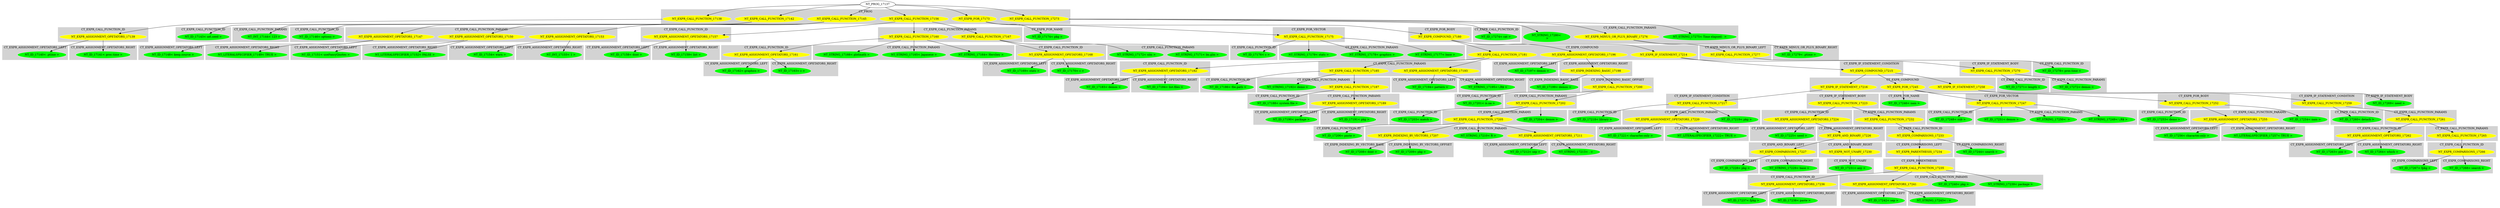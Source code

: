 digraph {

subgraph cluster0 {
 node [style=filled,color=white];
 style=filled;
 color=lightgrey;
 label = "CT_PROG";

"NT_EXPR_CALL_FUNCTION_17138"
 [fillcolor = yellow]
"NT_EXPR_CALL_FUNCTION_17142"
 [fillcolor = yellow]
"NT_EXPR_CALL_FUNCTION_17145"
 [fillcolor = yellow]
"NT_EXPR_CALL_FUNCTION_17156"
 [fillcolor = yellow]
"NT_EXPR_FOR_17173"
 [fillcolor = yellow]
"NT_EXPR_CALL_FUNCTION_17273"
 [fillcolor = yellow]
}
"NT_PROG_17137"->"NT_EXPR_CALL_FUNCTION_17138"
subgraph cluster1 {
 node [style=filled,color=white];
 style=filled;
 color=lightgrey;
 label = "CT_EXPR_CALL_FUNCTION_ID";

"NT_EXPR_ASSIGNMENT_OPETATORS_17139"
 [fillcolor = yellow]
}
"NT_EXPR_CALL_FUNCTION_17138"->"NT_EXPR_ASSIGNMENT_OPETATORS_17139"
subgraph cluster2 {
 node [style=filled,color=white];
 style=filled;
 color=lightgrey;
 label = "CT_EXPR_ASSIGNMENT_OPETATORS_LEFT";

"NT_ID_17140< .ptime >"
 [fillcolor = green]
}
subgraph cluster3 {
 node [style=filled,color=white];
 style=filled;
 color=lightgrey;
 label = "CT_EXPR_ASSIGNMENT_OPETATORS_RIGHT";

"NT_ID_17141< proc.time >"
 [fillcolor = green]
}
"NT_EXPR_ASSIGNMENT_OPETATORS_17139"->"NT_ID_17140< .ptime >"
"NT_EXPR_ASSIGNMENT_OPETATORS_17139"->"NT_ID_17141< proc.time >"
"NT_PROG_17137"->"NT_EXPR_CALL_FUNCTION_17142"
subgraph cluster4 {
 node [style=filled,color=white];
 style=filled;
 color=lightgrey;
 label = "CT_EXPR_CALL_FUNCTION_ID";

"NT_ID_17143< set.seed >"
 [fillcolor = green]
}
subgraph cluster5 {
 node [style=filled,color=white];
 style=filled;
 color=lightgrey;
 label = "CT_EXPR_CALL_FUNCTION_PARAMS";

"NT_INT_17144< 123 >"
 [fillcolor = green]
}
"NT_EXPR_CALL_FUNCTION_17142"->"NT_ID_17143< set.seed >"
"NT_EXPR_CALL_FUNCTION_17142"->"NT_INT_17144< 123 >"
"NT_PROG_17137"->"NT_EXPR_CALL_FUNCTION_17145"
subgraph cluster6 {
 node [style=filled,color=white];
 style=filled;
 color=lightgrey;
 label = "CT_EXPR_CALL_FUNCTION_ID";

"NT_ID_17146< options >"
 [fillcolor = green]
}
subgraph cluster7 {
 node [style=filled,color=white];
 style=filled;
 color=lightgrey;
 label = "CT_EXPR_CALL_FUNCTION_PARAMS";

"NT_EXPR_ASSIGNMENT_OPETATORS_17147"
 [fillcolor = yellow]
"NT_EXPR_ASSIGNMENT_OPETATORS_17150"
 [fillcolor = yellow]
"NT_EXPR_ASSIGNMENT_OPETATORS_17153"
 [fillcolor = yellow]
}
"NT_EXPR_CALL_FUNCTION_17145"->"NT_ID_17146< options >"
"NT_EXPR_CALL_FUNCTION_17145"->"NT_EXPR_ASSIGNMENT_OPETATORS_17147"
subgraph cluster8 {
 node [style=filled,color=white];
 style=filled;
 color=lightgrey;
 label = "CT_EXPR_ASSIGNMENT_OPETATORS_LEFT";

"NT_ID_17148< keep.source >"
 [fillcolor = green]
}
subgraph cluster9 {
 node [style=filled,color=white];
 style=filled;
 color=lightgrey;
 label = "CT_EXPR_ASSIGNMENT_OPETATORS_RIGHT";

"NT_LITERALSPECIFIER_17149< TRUE >"
 [fillcolor = green]
}
"NT_EXPR_ASSIGNMENT_OPETATORS_17147"->"NT_ID_17148< keep.source >"
"NT_EXPR_ASSIGNMENT_OPETATORS_17147"->"NT_LITERALSPECIFIER_17149< TRUE >"
"NT_EXPR_CALL_FUNCTION_17145"->"NT_EXPR_ASSIGNMENT_OPETATORS_17150"
subgraph cluster10 {
 node [style=filled,color=white];
 style=filled;
 color=lightgrey;
 label = "CT_EXPR_ASSIGNMENT_OPETATORS_LEFT";

"NT_ID_17151< useFancyQuotes >"
 [fillcolor = green]
}
subgraph cluster11 {
 node [style=filled,color=white];
 style=filled;
 color=lightgrey;
 label = "CT_EXPR_ASSIGNMENT_OPETATORS_RIGHT";

"NT_LITERALSPECIFIER_17152< FALSE >"
 [fillcolor = green]
}
"NT_EXPR_ASSIGNMENT_OPETATORS_17150"->"NT_ID_17151< useFancyQuotes >"
"NT_EXPR_ASSIGNMENT_OPETATORS_17150"->"NT_LITERALSPECIFIER_17152< FALSE >"
"NT_EXPR_CALL_FUNCTION_17145"->"NT_EXPR_ASSIGNMENT_OPETATORS_17153"
subgraph cluster12 {
 node [style=filled,color=white];
 style=filled;
 color=lightgrey;
 label = "CT_EXPR_ASSIGNMENT_OPETATORS_LEFT";

"NT_ID_17154< warn >"
 [fillcolor = green]
}
subgraph cluster13 {
 node [style=filled,color=white];
 style=filled;
 color=lightgrey;
 label = "CT_EXPR_ASSIGNMENT_OPETATORS_RIGHT";

"NT_INT_17155< 1 >"
 [fillcolor = green]
}
"NT_EXPR_ASSIGNMENT_OPETATORS_17153"->"NT_ID_17154< warn >"
"NT_EXPR_ASSIGNMENT_OPETATORS_17153"->"NT_INT_17155< 1 >"
"NT_PROG_17137"->"NT_EXPR_CALL_FUNCTION_17156"
subgraph cluster14 {
 node [style=filled,color=white];
 style=filled;
 color=lightgrey;
 label = "CT_EXPR_CALL_FUNCTION_ID";

"NT_EXPR_ASSIGNMENT_OPETATORS_17157"
 [fillcolor = yellow]
}
subgraph cluster15 {
 node [style=filled,color=white];
 style=filled;
 color=lightgrey;
 label = "CT_EXPR_CALL_FUNCTION_PARAMS";

"NT_EXPR_CALL_FUNCTION_17160"
 [fillcolor = yellow]
"NT_EXPR_CALL_FUNCTION_17167"
 [fillcolor = yellow]
}
"NT_EXPR_CALL_FUNCTION_17156"->"NT_EXPR_ASSIGNMENT_OPETATORS_17157"
subgraph cluster16 {
 node [style=filled,color=white];
 style=filled;
 color=lightgrey;
 label = "CT_EXPR_ASSIGNMENT_OPETATORS_LEFT";

"NT_ID_17158< dont >"
 [fillcolor = green]
}
subgraph cluster17 {
 node [style=filled,color=white];
 style=filled;
 color=lightgrey;
 label = "CT_EXPR_ASSIGNMENT_OPETATORS_RIGHT";

"NT_ID_17159< list >"
 [fillcolor = green]
}
"NT_EXPR_ASSIGNMENT_OPETATORS_17157"->"NT_ID_17158< dont >"
"NT_EXPR_ASSIGNMENT_OPETATORS_17157"->"NT_ID_17159< list >"
"NT_EXPR_CALL_FUNCTION_17156"->"NT_EXPR_CALL_FUNCTION_17160"
subgraph cluster18 {
 node [style=filled,color=white];
 style=filled;
 color=lightgrey;
 label = "CT_EXPR_CALL_FUNCTION_ID";

"NT_EXPR_ASSIGNMENT_OPETATORS_17161"
 [fillcolor = yellow]
}
subgraph cluster19 {
 node [style=filled,color=white];
 style=filled;
 color=lightgrey;
 label = "CT_EXPR_CALL_FUNCTION_PARAMS";

"NT_STRING_17164< Hershey >"
 [fillcolor = green]
"NT_STRING_17165< Japanese >"
 [fillcolor = green]
"NT_STRING_17166< plotmath >"
 [fillcolor = green]
}
"NT_EXPR_CALL_FUNCTION_17160"->"NT_EXPR_ASSIGNMENT_OPETATORS_17161"
subgraph cluster20 {
 node [style=filled,color=white];
 style=filled;
 color=lightgrey;
 label = "CT_EXPR_ASSIGNMENT_OPETATORS_LEFT";

"NT_ID_17162< graphics >"
 [fillcolor = green]
}
subgraph cluster21 {
 node [style=filled,color=white];
 style=filled;
 color=lightgrey;
 label = "CT_EXPR_ASSIGNMENT_OPETATORS_RIGHT";

"NT_ID_17163< c >"
 [fillcolor = green]
}
"NT_EXPR_ASSIGNMENT_OPETATORS_17161"->"NT_ID_17162< graphics >"
"NT_EXPR_ASSIGNMENT_OPETATORS_17161"->"NT_ID_17163< c >"
"NT_EXPR_CALL_FUNCTION_17160"->"NT_STRING_17164< Hershey >"
"NT_EXPR_CALL_FUNCTION_17160"->"NT_STRING_17165< Japanese >"
"NT_EXPR_CALL_FUNCTION_17160"->"NT_STRING_17166< plotmath >"
"NT_EXPR_CALL_FUNCTION_17156"->"NT_EXPR_CALL_FUNCTION_17167"
subgraph cluster22 {
 node [style=filled,color=white];
 style=filled;
 color=lightgrey;
 label = "CT_EXPR_CALL_FUNCTION_ID";

"NT_EXPR_ASSIGNMENT_OPETATORS_17168"
 [fillcolor = yellow]
}
subgraph cluster23 {
 node [style=filled,color=white];
 style=filled;
 color=lightgrey;
 label = "CT_EXPR_CALL_FUNCTION_PARAMS";

"NT_STRING_17171< lm.glm >"
 [fillcolor = green]
"NT_STRING_17172< nlm >"
 [fillcolor = green]
}
"NT_EXPR_CALL_FUNCTION_17167"->"NT_EXPR_ASSIGNMENT_OPETATORS_17168"
subgraph cluster24 {
 node [style=filled,color=white];
 style=filled;
 color=lightgrey;
 label = "CT_EXPR_ASSIGNMENT_OPETATORS_LEFT";

"NT_ID_17169< stats >"
 [fillcolor = green]
}
subgraph cluster25 {
 node [style=filled,color=white];
 style=filled;
 color=lightgrey;
 label = "CT_EXPR_ASSIGNMENT_OPETATORS_RIGHT";

"NT_ID_17170< c >"
 [fillcolor = green]
}
"NT_EXPR_ASSIGNMENT_OPETATORS_17168"->"NT_ID_17169< stats >"
"NT_EXPR_ASSIGNMENT_OPETATORS_17168"->"NT_ID_17170< c >"
"NT_EXPR_CALL_FUNCTION_17167"->"NT_STRING_17171< lm.glm >"
"NT_EXPR_CALL_FUNCTION_17167"->"NT_STRING_17172< nlm >"
"NT_PROG_17137"->"NT_EXPR_FOR_17173"
subgraph cluster26 {
 node [style=filled,color=white];
 style=filled;
 color=lightgrey;
 label = "CT_EXPR_FOR_NAME";

"NT_ID_17174< pkg >"
 [fillcolor = green]
}
subgraph cluster27 {
 node [style=filled,color=white];
 style=filled;
 color=lightgrey;
 label = "CT_EXPR_FOR_VECTOR";

"NT_EXPR_CALL_FUNCTION_17175"
 [fillcolor = yellow]
}
subgraph cluster28 {
 node [style=filled,color=white];
 style=filled;
 color=lightgrey;
 label = "CT_EXPR_FOR_BODY";

"NT_EXPR_COMPOUND_17180"
 [fillcolor = yellow]
}
"NT_EXPR_FOR_17173"->"NT_ID_17174< pkg >"
"NT_EXPR_FOR_17173"->"NT_EXPR_CALL_FUNCTION_17175"
subgraph cluster29 {
 node [style=filled,color=white];
 style=filled;
 color=lightgrey;
 label = "CT_EXPR_CALL_FUNCTION_ID";

"NT_ID_17176< c >"
 [fillcolor = green]
}
subgraph cluster30 {
 node [style=filled,color=white];
 style=filled;
 color=lightgrey;
 label = "CT_EXPR_CALL_FUNCTION_PARAMS";

"NT_STRING_17177< base >"
 [fillcolor = green]
"NT_STRING_17178< graphics >"
 [fillcolor = green]
"NT_STRING_17179< stats >"
 [fillcolor = green]
}
"NT_EXPR_CALL_FUNCTION_17175"->"NT_ID_17176< c >"
"NT_EXPR_CALL_FUNCTION_17175"->"NT_STRING_17177< base >"
"NT_EXPR_CALL_FUNCTION_17175"->"NT_STRING_17178< graphics >"
"NT_EXPR_CALL_FUNCTION_17175"->"NT_STRING_17179< stats >"
"NT_EXPR_FOR_17173"->"NT_EXPR_COMPOUND_17180"
subgraph cluster31 {
 node [style=filled,color=white];
 style=filled;
 color=lightgrey;
 label = "CT_EXPR_COMPOUND";

"NT_EXPR_CALL_FUNCTION_17181"
 [fillcolor = yellow]
"NT_EXPR_ASSIGNMENT_OPETATORS_17196"
 [fillcolor = yellow]
"NT_EXPR_IF_STATEMENT_17214"
 [fillcolor = yellow]
}
"NT_EXPR_COMPOUND_17180"->"NT_EXPR_CALL_FUNCTION_17181"
subgraph cluster32 {
 node [style=filled,color=white];
 style=filled;
 color=lightgrey;
 label = "CT_EXPR_CALL_FUNCTION_ID";

"NT_EXPR_ASSIGNMENT_OPETATORS_17182"
 [fillcolor = yellow]
}
subgraph cluster33 {
 node [style=filled,color=white];
 style=filled;
 color=lightgrey;
 label = "CT_EXPR_CALL_FUNCTION_PARAMS";

"NT_EXPR_CALL_FUNCTION_17185"
 [fillcolor = yellow]
"NT_EXPR_ASSIGNMENT_OPETATORS_17193"
 [fillcolor = yellow]
}
"NT_EXPR_CALL_FUNCTION_17181"->"NT_EXPR_ASSIGNMENT_OPETATORS_17182"
subgraph cluster34 {
 node [style=filled,color=white];
 style=filled;
 color=lightgrey;
 label = "CT_EXPR_ASSIGNMENT_OPETATORS_LEFT";

"NT_ID_17183< demos >"
 [fillcolor = green]
}
subgraph cluster35 {
 node [style=filled,color=white];
 style=filled;
 color=lightgrey;
 label = "CT_EXPR_ASSIGNMENT_OPETATORS_RIGHT";

"NT_ID_17184< list.files >"
 [fillcolor = green]
}
"NT_EXPR_ASSIGNMENT_OPETATORS_17182"->"NT_ID_17183< demos >"
"NT_EXPR_ASSIGNMENT_OPETATORS_17182"->"NT_ID_17184< list.files >"
"NT_EXPR_CALL_FUNCTION_17181"->"NT_EXPR_CALL_FUNCTION_17185"
subgraph cluster36 {
 node [style=filled,color=white];
 style=filled;
 color=lightgrey;
 label = "CT_EXPR_CALL_FUNCTION_ID";

"NT_ID_17186< file.path >"
 [fillcolor = green]
}
subgraph cluster37 {
 node [style=filled,color=white];
 style=filled;
 color=lightgrey;
 label = "CT_EXPR_CALL_FUNCTION_PARAMS";

"NT_EXPR_CALL_FUNCTION_17187"
 [fillcolor = yellow]
"NT_STRING_17192< demo >"
 [fillcolor = green]
}
"NT_EXPR_CALL_FUNCTION_17185"->"NT_ID_17186< file.path >"
"NT_EXPR_CALL_FUNCTION_17185"->"NT_EXPR_CALL_FUNCTION_17187"
subgraph cluster38 {
 node [style=filled,color=white];
 style=filled;
 color=lightgrey;
 label = "CT_EXPR_CALL_FUNCTION_ID";

"NT_ID_17188< system.file >"
 [fillcolor = green]
}
subgraph cluster39 {
 node [style=filled,color=white];
 style=filled;
 color=lightgrey;
 label = "CT_EXPR_CALL_FUNCTION_PARAMS";

"NT_EXPR_ASSIGNMENT_OPETATORS_17189"
 [fillcolor = yellow]
}
"NT_EXPR_CALL_FUNCTION_17187"->"NT_ID_17188< system.file >"
"NT_EXPR_CALL_FUNCTION_17187"->"NT_EXPR_ASSIGNMENT_OPETATORS_17189"
subgraph cluster40 {
 node [style=filled,color=white];
 style=filled;
 color=lightgrey;
 label = "CT_EXPR_ASSIGNMENT_OPETATORS_LEFT";

"NT_ID_17190< package >"
 [fillcolor = green]
}
subgraph cluster41 {
 node [style=filled,color=white];
 style=filled;
 color=lightgrey;
 label = "CT_EXPR_ASSIGNMENT_OPETATORS_RIGHT";

"NT_ID_17191< pkg >"
 [fillcolor = green]
}
"NT_EXPR_ASSIGNMENT_OPETATORS_17189"->"NT_ID_17190< package >"
"NT_EXPR_ASSIGNMENT_OPETATORS_17189"->"NT_ID_17191< pkg >"
"NT_EXPR_CALL_FUNCTION_17185"->"NT_STRING_17192< demo >"
"NT_EXPR_CALL_FUNCTION_17181"->"NT_EXPR_ASSIGNMENT_OPETATORS_17193"
subgraph cluster42 {
 node [style=filled,color=white];
 style=filled;
 color=lightgrey;
 label = "CT_EXPR_ASSIGNMENT_OPETATORS_LEFT";

"NT_ID_17194< pattern >"
 [fillcolor = green]
}
subgraph cluster43 {
 node [style=filled,color=white];
 style=filled;
 color=lightgrey;
 label = "CT_EXPR_ASSIGNMENT_OPETATORS_RIGHT";

"NT_STRING_17195< \\.R$ >"
 [fillcolor = green]
}
"NT_EXPR_ASSIGNMENT_OPETATORS_17193"->"NT_ID_17194< pattern >"
"NT_EXPR_ASSIGNMENT_OPETATORS_17193"->"NT_STRING_17195< \\.R$ >"
"NT_EXPR_COMPOUND_17180"->"NT_EXPR_ASSIGNMENT_OPETATORS_17196"
subgraph cluster44 {
 node [style=filled,color=white];
 style=filled;
 color=lightgrey;
 label = "CT_EXPR_ASSIGNMENT_OPETATORS_LEFT";

"NT_ID_17197< demos >"
 [fillcolor = green]
}
subgraph cluster45 {
 node [style=filled,color=white];
 style=filled;
 color=lightgrey;
 label = "CT_EXPR_ASSIGNMENT_OPETATORS_RIGHT";

"NT_EXPR_INDEXING_BASIC_17198"
 [fillcolor = yellow]
}
"NT_EXPR_ASSIGNMENT_OPETATORS_17196"->"NT_ID_17197< demos >"
"NT_EXPR_ASSIGNMENT_OPETATORS_17196"->"NT_EXPR_INDEXING_BASIC_17198"
subgraph cluster46 {
 node [style=filled,color=white];
 style=filled;
 color=lightgrey;
 label = "CT_EXPR_INDEXING_BASIC_BASE";

"NT_ID_17199< demos >"
 [fillcolor = green]}
subgraph cluster47 {
 node [style=filled,color=white];
 style=filled;
 color=lightgrey;
 label = "CT_EXPR_INDEXING_BASIC_OFFSET";

"NT_EXPR_CALL_FUNCTION_17200"
 [fillcolor = yellow]}
"NT_EXPR_INDEXING_BASIC_17198"->"NT_ID_17199< demos >"
"NT_EXPR_INDEXING_BASIC_17198"->"NT_EXPR_CALL_FUNCTION_17200"
subgraph cluster48 {
 node [style=filled,color=white];
 style=filled;
 color=lightgrey;
 label = "CT_EXPR_CALL_FUNCTION_ID";

"NT_ID_17201< is.na >"
 [fillcolor = green]
}
subgraph cluster49 {
 node [style=filled,color=white];
 style=filled;
 color=lightgrey;
 label = "CT_EXPR_CALL_FUNCTION_PARAMS";

"NT_EXPR_CALL_FUNCTION_17202"
 [fillcolor = yellow]
}
"NT_EXPR_CALL_FUNCTION_17200"->"NT_ID_17201< is.na >"
"NT_EXPR_CALL_FUNCTION_17200"->"NT_EXPR_CALL_FUNCTION_17202"
subgraph cluster50 {
 node [style=filled,color=white];
 style=filled;
 color=lightgrey;
 label = "CT_EXPR_CALL_FUNCTION_ID";

"NT_ID_17203< match >"
 [fillcolor = green]
}
subgraph cluster51 {
 node [style=filled,color=white];
 style=filled;
 color=lightgrey;
 label = "CT_EXPR_CALL_FUNCTION_PARAMS";

"NT_ID_17204< demos >"
 [fillcolor = green]
"NT_EXPR_CALL_FUNCTION_17205"
 [fillcolor = yellow]
}
"NT_EXPR_CALL_FUNCTION_17202"->"NT_ID_17203< match >"
"NT_EXPR_CALL_FUNCTION_17202"->"NT_ID_17204< demos >"
"NT_EXPR_CALL_FUNCTION_17202"->"NT_EXPR_CALL_FUNCTION_17205"
subgraph cluster52 {
 node [style=filled,color=white];
 style=filled;
 color=lightgrey;
 label = "CT_EXPR_CALL_FUNCTION_ID";

"NT_ID_17206< paste >"
 [fillcolor = green]
}
subgraph cluster53 {
 node [style=filled,color=white];
 style=filled;
 color=lightgrey;
 label = "CT_EXPR_CALL_FUNCTION_PARAMS";

"NT_EXPR_INDEXING_BY_VECTORS_17207"
 [fillcolor = yellow]
"NT_STRING_17210< R >"
 [fillcolor = green]
"NT_EXPR_ASSIGNMENT_OPETATORS_17211"
 [fillcolor = yellow]
}
"NT_EXPR_CALL_FUNCTION_17205"->"NT_ID_17206< paste >"
"NT_EXPR_CALL_FUNCTION_17205"->"NT_EXPR_INDEXING_BY_VECTORS_17207"
subgraph cluster54 {
 node [style=filled,color=white];
 style=filled;
 color=lightgrey;
 label = "CT_EXPR_INDEXING_BY_VECTORS_BASE";

"NT_ID_17208< dont >"
 [fillcolor = green]
}
subgraph cluster55 {
 node [style=filled,color=white];
 style=filled;
 color=lightgrey;
 label = "CT_EXPR_INDEXING_BY_VECTORS_OFFSET";

"NT_ID_17209< pkg >"
 [fillcolor = green]
}
"NT_EXPR_INDEXING_BY_VECTORS_17207"->"NT_ID_17208< dont >"
"NT_EXPR_INDEXING_BY_VECTORS_17207"->"NT_ID_17209< pkg >"
"NT_EXPR_CALL_FUNCTION_17205"->"NT_STRING_17210< R >"
"NT_EXPR_CALL_FUNCTION_17205"->"NT_EXPR_ASSIGNMENT_OPETATORS_17211"
subgraph cluster56 {
 node [style=filled,color=white];
 style=filled;
 color=lightgrey;
 label = "CT_EXPR_ASSIGNMENT_OPETATORS_LEFT";

"NT_ID_17212< sep >"
 [fillcolor = green]
}
subgraph cluster57 {
 node [style=filled,color=white];
 style=filled;
 color=lightgrey;
 label = "CT_EXPR_ASSIGNMENT_OPETATORS_RIGHT";

"NT_STRING_17213< . >"
 [fillcolor = green]
}
"NT_EXPR_ASSIGNMENT_OPETATORS_17211"->"NT_ID_17212< sep >"
"NT_EXPR_ASSIGNMENT_OPETATORS_17211"->"NT_STRING_17213< . >"
"NT_EXPR_COMPOUND_17180"->"NT_EXPR_IF_STATEMENT_17214"
subgraph cluster58 {
 node [style=filled,color=white];
 style=filled;
 color=lightgrey;
 label = "CT_EXPR_IF_STATEMENT_CONDITION";

"NT_EXPR_COMPOUND_17215"
 [fillcolor = yellow]
}
subgraph cluster59 {
 node [style=filled,color=white];
 style=filled;
 color=lightgrey;
 label = "CT_EXPR_IF_STATEMENT_BODY";

"NT_EXPR_CALL_FUNCTION_17270"
 [fillcolor = yellow]
}
"NT_EXPR_IF_STATEMENT_17214"->"NT_EXPR_COMPOUND_17215"
subgraph cluster60 {
 node [style=filled,color=white];
 style=filled;
 color=lightgrey;
 label = "CT_EXPR_COMPOUND";

"NT_EXPR_IF_STATEMENT_17216"
 [fillcolor = yellow]
"NT_EXPR_FOR_17245"
 [fillcolor = yellow]
"NT_EXPR_IF_STATEMENT_17258"
 [fillcolor = yellow]
}
"NT_EXPR_COMPOUND_17215"->"NT_EXPR_IF_STATEMENT_17216"
subgraph cluster61 {
 node [style=filled,color=white];
 style=filled;
 color=lightgrey;
 label = "CT_EXPR_IF_STATEMENT_CONDITION";

"NT_EXPR_CALL_FUNCTION_17217"
 [fillcolor = yellow]
}
subgraph cluster62 {
 node [style=filled,color=white];
 style=filled;
 color=lightgrey;
 label = "CT_EXPR_IF_STATEMENT_BODY";

"NT_EXPR_CALL_FUNCTION_17223"
 [fillcolor = yellow]
}
"NT_EXPR_IF_STATEMENT_17216"->"NT_EXPR_CALL_FUNCTION_17217"
subgraph cluster63 {
 node [style=filled,color=white];
 style=filled;
 color=lightgrey;
 label = "CT_EXPR_CALL_FUNCTION_ID";

"NT_ID_17218< library >"
 [fillcolor = green]
}
subgraph cluster64 {
 node [style=filled,color=white];
 style=filled;
 color=lightgrey;
 label = "CT_EXPR_CALL_FUNCTION_PARAMS";

"NT_ID_17219< pkg >"
 [fillcolor = green]
"NT_EXPR_ASSIGNMENT_OPETATORS_17220"
 [fillcolor = yellow]
}
"NT_EXPR_CALL_FUNCTION_17217"->"NT_ID_17218< library >"
"NT_EXPR_CALL_FUNCTION_17217"->"NT_ID_17219< pkg >"
"NT_EXPR_CALL_FUNCTION_17217"->"NT_EXPR_ASSIGNMENT_OPETATORS_17220"
subgraph cluster65 {
 node [style=filled,color=white];
 style=filled;
 color=lightgrey;
 label = "CT_EXPR_ASSIGNMENT_OPETATORS_LEFT";

"NT_ID_17221< character.only >"
 [fillcolor = green]
}
subgraph cluster66 {
 node [style=filled,color=white];
 style=filled;
 color=lightgrey;
 label = "CT_EXPR_ASSIGNMENT_OPETATORS_RIGHT";

"NT_LITERALSPECIFIER_17222< TRUE >"
 [fillcolor = green]
}
"NT_EXPR_ASSIGNMENT_OPETATORS_17220"->"NT_ID_17221< character.only >"
"NT_EXPR_ASSIGNMENT_OPETATORS_17220"->"NT_LITERALSPECIFIER_17222< TRUE >"
"NT_EXPR_IF_STATEMENT_17216"->"NT_EXPR_CALL_FUNCTION_17223"
subgraph cluster67 {
 node [style=filled,color=white];
 style=filled;
 color=lightgrey;
 label = "CT_EXPR_CALL_FUNCTION_ID";

"NT_EXPR_ASSIGNMENT_OPETATORS_17224"
 [fillcolor = yellow]
}
subgraph cluster68 {
 node [style=filled,color=white];
 style=filled;
 color=lightgrey;
 label = "CT_EXPR_CALL_FUNCTION_PARAMS";

"NT_EXPR_CALL_FUNCTION_17232"
 [fillcolor = yellow]
}
"NT_EXPR_CALL_FUNCTION_17223"->"NT_EXPR_ASSIGNMENT_OPETATORS_17224"
subgraph cluster69 {
 node [style=filled,color=white];
 style=filled;
 color=lightgrey;
 label = "CT_EXPR_ASSIGNMENT_OPETATORS_LEFT";

"NT_ID_17225< need >"
 [fillcolor = green]
}
subgraph cluster70 {
 node [style=filled,color=white];
 style=filled;
 color=lightgrey;
 label = "CT_EXPR_ASSIGNMENT_OPETATORS_RIGHT";

"NT_EXPR_AND_BINARY_17226"
 [fillcolor = yellow]
}
"NT_EXPR_ASSIGNMENT_OPETATORS_17224"->"NT_ID_17225< need >"
"NT_EXPR_ASSIGNMENT_OPETATORS_17224"->"NT_EXPR_AND_BINARY_17226"
subgraph cluster71 {
 node [style=filled,color=white];
 style=filled;
 color=lightgrey;
 label = "CT_EXPR_AND_BINARY_LEFT";

"NT_EXPR_COMPARISONS_17227"
 [fillcolor = yellow]
}
subgraph cluster72 {
 node [style=filled,color=white];
 style=filled;
 color=lightgrey;
 label = "CT_EXPR_AND_BINARY_RIGHT";

"NT_EXPR_NOT_UNARY_17230"
 [fillcolor = yellow]
}
"NT_EXPR_AND_BINARY_17226"->"NT_EXPR_COMPARISONS_17227"
subgraph cluster73 {
 node [style=filled,color=white];
 style=filled;
 color=lightgrey;
 label = "CT_EXPR_COMPARISONS_LEFT";

"NT_ID_17228< pkg >"
 [fillcolor = green]
}
subgraph cluster74 {
 node [style=filled,color=white];
 style=filled;
 color=lightgrey;
 label = "CT_EXPR_COMPARISONS_RIGHT";

"NT_STRING_17229< base >"
 [fillcolor = green]
}
"NT_EXPR_COMPARISONS_17227"->"NT_ID_17228< pkg >"
"NT_EXPR_COMPARISONS_17227"->"NT_STRING_17229< base >"
"NT_EXPR_AND_BINARY_17226"->"NT_EXPR_NOT_UNARY_17230"
subgraph cluster75 {
 node [style=filled,color=white];
 style=filled;
 color=lightgrey;
 label = "CT_EXPR_NOT_UNARY";

"NT_ID_17231< any >"
 [fillcolor = green]
}
"NT_EXPR_NOT_UNARY_17230"->"NT_ID_17231< any >"
"NT_EXPR_CALL_FUNCTION_17223"->"NT_EXPR_CALL_FUNCTION_17232"
subgraph cluster76 {
 node [style=filled,color=white];
 style=filled;
 color=lightgrey;
 label = "CT_EXPR_CALL_FUNCTION_ID";

"NT_EXPR_COMPARISONS_17233"
 [fillcolor = yellow]
}
"NT_EXPR_CALL_FUNCTION_17232"->"NT_EXPR_COMPARISONS_17233"
subgraph cluster77 {
 node [style=filled,color=white];
 style=filled;
 color=lightgrey;
 label = "CT_EXPR_COMPARISONS_LEFT";

"NT_EXPR_PARENTHESIS_17234"
 [fillcolor = yellow]
}
subgraph cluster78 {
 node [style=filled,color=white];
 style=filled;
 color=lightgrey;
 label = "CT_EXPR_COMPARISONS_RIGHT";

"NT_ID_17244< search >"
 [fillcolor = green]
}
"NT_EXPR_COMPARISONS_17233"->"NT_EXPR_PARENTHESIS_17234"
subgraph cluster79 {
 node [style=filled,color=white];
 style=filled;
 color=lightgrey;
 label = "CT_EXPR_PARENTHESIS";

"NT_EXPR_CALL_FUNCTION_17235"
 [fillcolor = yellow]
}
"NT_EXPR_PARENTHESIS_17234"->"NT_EXPR_CALL_FUNCTION_17235"
subgraph cluster80 {
 node [style=filled,color=white];
 style=filled;
 color=lightgrey;
 label = "CT_EXPR_CALL_FUNCTION_ID";

"NT_EXPR_ASSIGNMENT_OPETATORS_17236"
 [fillcolor = yellow]
}
subgraph cluster81 {
 node [style=filled,color=white];
 style=filled;
 color=lightgrey;
 label = "CT_EXPR_CALL_FUNCTION_PARAMS";

"NT_STRING_17239< package >"
 [fillcolor = green]
"NT_ID_17240< pkg >"
 [fillcolor = green]
"NT_EXPR_ASSIGNMENT_OPETATORS_17241"
 [fillcolor = yellow]
}
"NT_EXPR_CALL_FUNCTION_17235"->"NT_EXPR_ASSIGNMENT_OPETATORS_17236"
subgraph cluster82 {
 node [style=filled,color=white];
 style=filled;
 color=lightgrey;
 label = "CT_EXPR_ASSIGNMENT_OPETATORS_LEFT";

"NT_ID_17237< fpkg >"
 [fillcolor = green]
}
subgraph cluster83 {
 node [style=filled,color=white];
 style=filled;
 color=lightgrey;
 label = "CT_EXPR_ASSIGNMENT_OPETATORS_RIGHT";

"NT_ID_17238< paste >"
 [fillcolor = green]
}
"NT_EXPR_ASSIGNMENT_OPETATORS_17236"->"NT_ID_17237< fpkg >"
"NT_EXPR_ASSIGNMENT_OPETATORS_17236"->"NT_ID_17238< paste >"
"NT_EXPR_CALL_FUNCTION_17235"->"NT_STRING_17239< package >"
"NT_EXPR_CALL_FUNCTION_17235"->"NT_ID_17240< pkg >"
"NT_EXPR_CALL_FUNCTION_17235"->"NT_EXPR_ASSIGNMENT_OPETATORS_17241"
subgraph cluster84 {
 node [style=filled,color=white];
 style=filled;
 color=lightgrey;
 label = "CT_EXPR_ASSIGNMENT_OPETATORS_LEFT";

"NT_ID_17242< sep >"
 [fillcolor = green]
}
subgraph cluster85 {
 node [style=filled,color=white];
 style=filled;
 color=lightgrey;
 label = "CT_EXPR_ASSIGNMENT_OPETATORS_RIGHT";

"NT_STRING_17243< : >"
 [fillcolor = green]
}
"NT_EXPR_ASSIGNMENT_OPETATORS_17241"->"NT_ID_17242< sep >"
"NT_EXPR_ASSIGNMENT_OPETATORS_17241"->"NT_STRING_17243< : >"
"NT_EXPR_COMPARISONS_17233"->"NT_ID_17244< search >"
"NT_EXPR_COMPOUND_17215"->"NT_EXPR_FOR_17245"
subgraph cluster86 {
 node [style=filled,color=white];
 style=filled;
 color=lightgrey;
 label = "CT_EXPR_FOR_NAME";

"NT_ID_17246< nam >"
 [fillcolor = green]
}
subgraph cluster87 {
 node [style=filled,color=white];
 style=filled;
 color=lightgrey;
 label = "CT_EXPR_FOR_VECTOR";

"NT_EXPR_CALL_FUNCTION_17247"
 [fillcolor = yellow]
}
subgraph cluster88 {
 node [style=filled,color=white];
 style=filled;
 color=lightgrey;
 label = "CT_EXPR_FOR_BODY";

"NT_EXPR_CALL_FUNCTION_17252"
 [fillcolor = yellow]
}
"NT_EXPR_FOR_17245"->"NT_ID_17246< nam >"
"NT_EXPR_FOR_17245"->"NT_EXPR_CALL_FUNCTION_17247"
subgraph cluster89 {
 node [style=filled,color=white];
 style=filled;
 color=lightgrey;
 label = "CT_EXPR_CALL_FUNCTION_ID";

"NT_ID_17248< sub >"
 [fillcolor = green]
}
subgraph cluster90 {
 node [style=filled,color=white];
 style=filled;
 color=lightgrey;
 label = "CT_EXPR_CALL_FUNCTION_PARAMS";

"NT_STRING_17249< \\.R$ >"
 [fillcolor = green]
"NT_STRING_17250<  >"
 [fillcolor = green]
"NT_ID_17251< demos >"
 [fillcolor = green]
}
"NT_EXPR_CALL_FUNCTION_17247"->"NT_ID_17248< sub >"
"NT_EXPR_CALL_FUNCTION_17247"->"NT_STRING_17249< \\.R$ >"
"NT_EXPR_CALL_FUNCTION_17247"->"NT_STRING_17250<  >"
"NT_EXPR_CALL_FUNCTION_17247"->"NT_ID_17251< demos >"
"NT_EXPR_FOR_17245"->"NT_EXPR_CALL_FUNCTION_17252"
subgraph cluster91 {
 node [style=filled,color=white];
 style=filled;
 color=lightgrey;
 label = "CT_EXPR_CALL_FUNCTION_ID";

"NT_ID_17253< demo >"
 [fillcolor = green]
}
subgraph cluster92 {
 node [style=filled,color=white];
 style=filled;
 color=lightgrey;
 label = "CT_EXPR_CALL_FUNCTION_PARAMS";

"NT_ID_17254< nam >"
 [fillcolor = green]
"NT_EXPR_ASSIGNMENT_OPETATORS_17255"
 [fillcolor = yellow]
}
"NT_EXPR_CALL_FUNCTION_17252"->"NT_ID_17253< demo >"
"NT_EXPR_CALL_FUNCTION_17252"->"NT_ID_17254< nam >"
"NT_EXPR_CALL_FUNCTION_17252"->"NT_EXPR_ASSIGNMENT_OPETATORS_17255"
subgraph cluster93 {
 node [style=filled,color=white];
 style=filled;
 color=lightgrey;
 label = "CT_EXPR_ASSIGNMENT_OPETATORS_LEFT";

"NT_ID_17256< character.only >"
 [fillcolor = green]
}
subgraph cluster94 {
 node [style=filled,color=white];
 style=filled;
 color=lightgrey;
 label = "CT_EXPR_ASSIGNMENT_OPETATORS_RIGHT";

"NT_LITERALSPECIFIER_17257< TRUE >"
 [fillcolor = green]
}
"NT_EXPR_ASSIGNMENT_OPETATORS_17255"->"NT_ID_17256< character.only >"
"NT_EXPR_ASSIGNMENT_OPETATORS_17255"->"NT_LITERALSPECIFIER_17257< TRUE >"
"NT_EXPR_COMPOUND_17215"->"NT_EXPR_IF_STATEMENT_17258"
subgraph cluster95 {
 node [style=filled,color=white];
 style=filled;
 color=lightgrey;
 label = "CT_EXPR_IF_STATEMENT_CONDITION";

"NT_EXPR_CALL_FUNCTION_17259"
 [fillcolor = yellow]
}
subgraph cluster96 {
 node [style=filled,color=white];
 style=filled;
 color=lightgrey;
 label = "CT_EXPR_IF_STATEMENT_BODY";

"NT_ID_17269< need >"
 [fillcolor = green]
}
"NT_EXPR_IF_STATEMENT_17258"->"NT_EXPR_CALL_FUNCTION_17259"
subgraph cluster97 {
 node [style=filled,color=white];
 style=filled;
 color=lightgrey;
 label = "CT_EXPR_CALL_FUNCTION_ID";

"NT_ID_17260< detach >"
 [fillcolor = green]
}
subgraph cluster98 {
 node [style=filled,color=white];
 style=filled;
 color=lightgrey;
 label = "CT_EXPR_CALL_FUNCTION_PARAMS";

"NT_EXPR_CALL_FUNCTION_17261"
 [fillcolor = yellow]
}
"NT_EXPR_CALL_FUNCTION_17259"->"NT_ID_17260< detach >"
"NT_EXPR_CALL_FUNCTION_17259"->"NT_EXPR_CALL_FUNCTION_17261"
subgraph cluster99 {
 node [style=filled,color=white];
 style=filled;
 color=lightgrey;
 label = "CT_EXPR_CALL_FUNCTION_ID";

"NT_EXPR_ASSIGNMENT_OPETATORS_17262"
 [fillcolor = yellow]
}
subgraph cluster100 {
 node [style=filled,color=white];
 style=filled;
 color=lightgrey;
 label = "CT_EXPR_CALL_FUNCTION_PARAMS";

"NT_EXPR_CALL_FUNCTION_17265"
 [fillcolor = yellow]
}
"NT_EXPR_CALL_FUNCTION_17261"->"NT_EXPR_ASSIGNMENT_OPETATORS_17262"
subgraph cluster101 {
 node [style=filled,color=white];
 style=filled;
 color=lightgrey;
 label = "CT_EXPR_ASSIGNMENT_OPETATORS_LEFT";

"NT_ID_17263< pos >"
 [fillcolor = green]
}
subgraph cluster102 {
 node [style=filled,color=white];
 style=filled;
 color=lightgrey;
 label = "CT_EXPR_ASSIGNMENT_OPETATORS_RIGHT";

"NT_ID_17264< which >"
 [fillcolor = green]
}
"NT_EXPR_ASSIGNMENT_OPETATORS_17262"->"NT_ID_17263< pos >"
"NT_EXPR_ASSIGNMENT_OPETATORS_17262"->"NT_ID_17264< which >"
"NT_EXPR_CALL_FUNCTION_17261"->"NT_EXPR_CALL_FUNCTION_17265"
subgraph cluster103 {
 node [style=filled,color=white];
 style=filled;
 color=lightgrey;
 label = "CT_EXPR_CALL_FUNCTION_ID";

"NT_EXPR_COMPARISONS_17266"
 [fillcolor = yellow]
}
"NT_EXPR_CALL_FUNCTION_17265"->"NT_EXPR_COMPARISONS_17266"
subgraph cluster104 {
 node [style=filled,color=white];
 style=filled;
 color=lightgrey;
 label = "CT_EXPR_COMPARISONS_LEFT";

"NT_ID_17267< fpkg >"
 [fillcolor = green]
}
subgraph cluster105 {
 node [style=filled,color=white];
 style=filled;
 color=lightgrey;
 label = "CT_EXPR_COMPARISONS_RIGHT";

"NT_ID_17268< search >"
 [fillcolor = green]
}
"NT_EXPR_COMPARISONS_17266"->"NT_ID_17267< fpkg >"
"NT_EXPR_COMPARISONS_17266"->"NT_ID_17268< search >"
"NT_EXPR_IF_STATEMENT_17258"->"NT_ID_17269< need >"
"NT_EXPR_IF_STATEMENT_17214"->"NT_EXPR_CALL_FUNCTION_17270"
subgraph cluster106 {
 node [style=filled,color=white];
 style=filled;
 color=lightgrey;
 label = "CT_EXPR_CALL_FUNCTION_ID";

"NT_ID_17271< length >"
 [fillcolor = green]
}
subgraph cluster107 {
 node [style=filled,color=white];
 style=filled;
 color=lightgrey;
 label = "CT_EXPR_CALL_FUNCTION_PARAMS";

"NT_ID_17272< demos >"
 [fillcolor = green]
}
"NT_EXPR_CALL_FUNCTION_17270"->"NT_ID_17271< length >"
"NT_EXPR_CALL_FUNCTION_17270"->"NT_ID_17272< demos >"
"NT_PROG_17137"->"NT_EXPR_CALL_FUNCTION_17273"
subgraph cluster108 {
 node [style=filled,color=white];
 style=filled;
 color=lightgrey;
 label = "CT_EXPR_CALL_FUNCTION_ID";

"NT_ID_17274< cat >"
 [fillcolor = green]
}
subgraph cluster109 {
 node [style=filled,color=white];
 style=filled;
 color=lightgrey;
 label = "CT_EXPR_CALL_FUNCTION_PARAMS";

"NT_STRING_17275< Time elapsed:  >"
 [fillcolor = green]
"NT_EXPR_MINUS_OR_PLUS_BINARY_17276"
 [fillcolor = yellow]
"NT_STRING_17280< \n >"
 [fillcolor = green]
}
"NT_EXPR_CALL_FUNCTION_17273"->"NT_ID_17274< cat >"
"NT_EXPR_CALL_FUNCTION_17273"->"NT_STRING_17275< Time elapsed:  >"
"NT_EXPR_CALL_FUNCTION_17273"->"NT_EXPR_MINUS_OR_PLUS_BINARY_17276"
subgraph cluster110 {
 node [style=filled,color=white];
 style=filled;
 color=lightgrey;
 label = "CT_EXPR_MINUS_OR_PLUS_BINARY_LEFT";

"NT_EXPR_CALL_FUNCTION_17277"
 [fillcolor = yellow]
}
subgraph cluster111 {
 node [style=filled,color=white];
 style=filled;
 color=lightgrey;
 label = "CT_EXPR_MINUS_OR_PLUS_BINARY_RIGHT";

"NT_ID_17279< .ptime >"
 [fillcolor = green]
}
"NT_EXPR_MINUS_OR_PLUS_BINARY_17276"->"NT_EXPR_CALL_FUNCTION_17277"
subgraph cluster112 {
 node [style=filled,color=white];
 style=filled;
 color=lightgrey;
 label = "CT_EXPR_CALL_FUNCTION_ID";

"NT_ID_17278< proc.time >"
 [fillcolor = green]
}
"NT_EXPR_CALL_FUNCTION_17277"->"NT_ID_17278< proc.time >"
"NT_EXPR_MINUS_OR_PLUS_BINARY_17276"->"NT_ID_17279< .ptime >"
"NT_EXPR_CALL_FUNCTION_17273"->"NT_STRING_17280< \n >"
}
